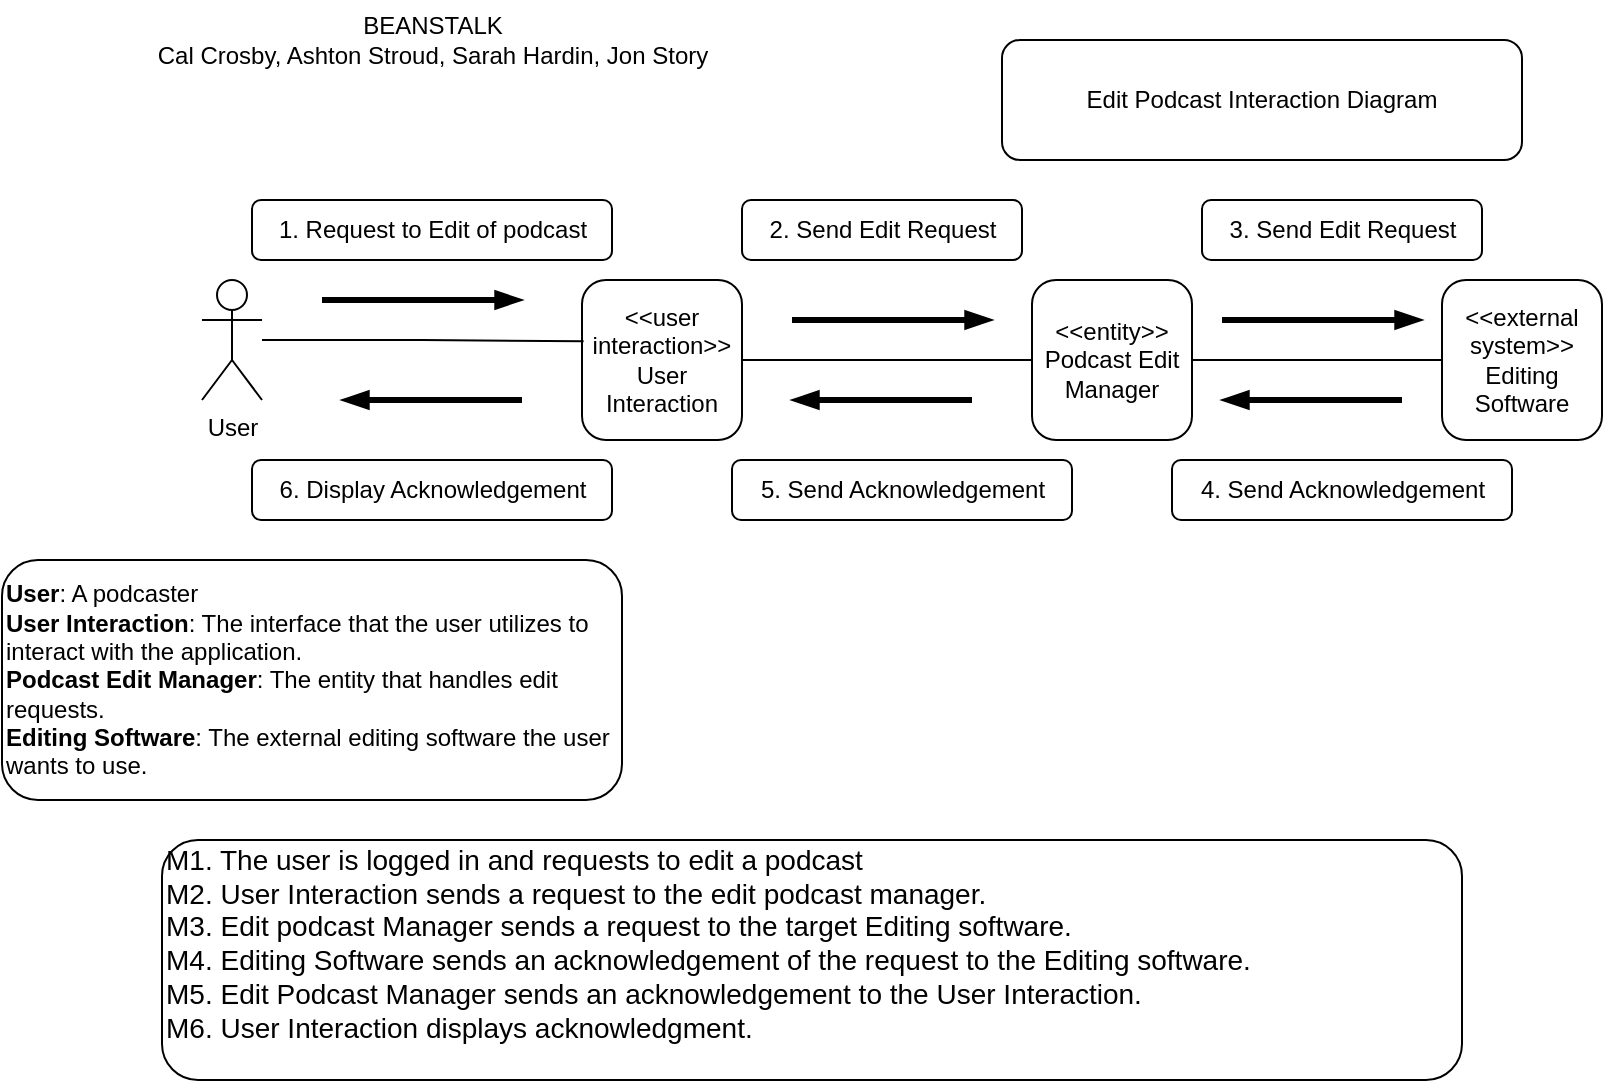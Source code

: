 <mxfile version="22.0.4" type="device">
  <diagram name="Page-1" id="3gxddhXzKKZRk-OIyxOT">
    <mxGraphModel dx="606" dy="669" grid="1" gridSize="10" guides="1" tooltips="1" connect="1" arrows="1" fold="1" page="1" pageScale="1" pageWidth="850" pageHeight="1100" math="0" shadow="0">
      <root>
        <mxCell id="0" />
        <mxCell id="1" parent="0" />
        <mxCell id="OSn7Ex0KW1HROBWdStls-2" value="Edit Podcast Interaction Diagram" style="rounded=1;whiteSpace=wrap;html=1;" parent="1" vertex="1">
          <mxGeometry x="530" y="30" width="260" height="60" as="geometry" />
        </mxCell>
        <mxCell id="OSn7Ex0KW1HROBWdStls-3" value="&lt;span style=&quot;font-size: 14px;&quot;&gt;M1. The user is logged in and requests to edit a podcast&lt;br&gt;M2. User Interaction sends a request to the edit podcast manager.&lt;br&gt;M3. Edit podcast Manager sends a request to the target Editing software.&lt;br&gt;M4. Editing Software sends an acknowledgement of the request to the Editing software.&lt;br&gt;M5. Edit Podcast Manager sends an acknowledgement to the User Interaction.&lt;br&gt;M6. User Interaction displays acknowledgment.&lt;br&gt;&lt;br&gt;&lt;/span&gt;" style="rounded=1;whiteSpace=wrap;html=1;align=left;" parent="1" vertex="1">
          <mxGeometry x="110" y="430" width="650" height="120" as="geometry" />
        </mxCell>
        <mxCell id="OSn7Ex0KW1HROBWdStls-4" value="&lt;b&gt;User&lt;/b&gt;: A podcaster&lt;br&gt;&lt;b&gt;User Interaction&lt;/b&gt;: The interface that the user utilizes to interact with the application.&lt;br&gt;&lt;b&gt;Podcast Edit Manager&lt;/b&gt;: The entity that handles edit requests.&lt;br&gt;&lt;b&gt;Editing Software&lt;/b&gt;: The external editing software the user wants to use." style="rounded=1;whiteSpace=wrap;html=1;align=left;" parent="1" vertex="1">
          <mxGeometry x="30" y="290" width="310" height="120" as="geometry" />
        </mxCell>
        <mxCell id="OSn7Ex0KW1HROBWdStls-5" value="User" style="shape=umlActor;verticalLabelPosition=bottom;verticalAlign=top;html=1;outlineConnect=0;" parent="1" vertex="1">
          <mxGeometry x="130" y="150" width="30" height="60" as="geometry" />
        </mxCell>
        <mxCell id="0dLl7Db_bLqx3fOjTKsX-8" style="edgeStyle=orthogonalEdgeStyle;rounded=0;orthogonalLoop=1;jettySize=auto;html=1;entryX=0;entryY=0.5;entryDx=0;entryDy=0;endArrow=none;endFill=0;" parent="1" source="OSn7Ex0KW1HROBWdStls-6" target="0dLl7Db_bLqx3fOjTKsX-1" edge="1">
          <mxGeometry relative="1" as="geometry" />
        </mxCell>
        <mxCell id="OSn7Ex0KW1HROBWdStls-6" value="&amp;lt;&amp;lt;user interaction&amp;gt;&amp;gt;&lt;br&gt;User Interaction" style="whiteSpace=wrap;html=1;aspect=fixed;rounded=1;" parent="1" vertex="1">
          <mxGeometry x="320" y="150" width="80" height="80" as="geometry" />
        </mxCell>
        <mxCell id="OSn7Ex0KW1HROBWdStls-7" style="edgeStyle=orthogonalEdgeStyle;rounded=0;orthogonalLoop=1;jettySize=auto;html=1;entryX=0.01;entryY=0.383;entryDx=0;entryDy=0;entryPerimeter=0;endArrow=none;endFill=0;" parent="1" source="OSn7Ex0KW1HROBWdStls-5" target="OSn7Ex0KW1HROBWdStls-6" edge="1">
          <mxGeometry relative="1" as="geometry" />
        </mxCell>
        <mxCell id="OSn7Ex0KW1HROBWdStls-8" value="" style="endArrow=blockThin;html=1;rounded=0;strokeWidth=3;endFill=1;" parent="1" edge="1">
          <mxGeometry width="50" height="50" relative="1" as="geometry">
            <mxPoint x="190" y="160" as="sourcePoint" />
            <mxPoint x="290" y="160" as="targetPoint" />
            <Array as="points" />
          </mxGeometry>
        </mxCell>
        <mxCell id="OSn7Ex0KW1HROBWdStls-10" value="" style="endArrow=blockThin;html=1;rounded=0;strokeWidth=3;endFill=1;" parent="1" edge="1">
          <mxGeometry width="50" height="50" relative="1" as="geometry">
            <mxPoint x="290" y="210" as="sourcePoint" />
            <mxPoint x="200" y="210" as="targetPoint" />
            <Array as="points" />
          </mxGeometry>
        </mxCell>
        <mxCell id="OSn7Ex0KW1HROBWdStls-12" value="" style="endArrow=blockThin;html=1;rounded=0;strokeWidth=3;endFill=1;" parent="1" edge="1">
          <mxGeometry width="50" height="50" relative="1" as="geometry">
            <mxPoint x="515" y="210" as="sourcePoint" />
            <mxPoint x="425" y="210" as="targetPoint" />
            <Array as="points" />
          </mxGeometry>
        </mxCell>
        <mxCell id="OSn7Ex0KW1HROBWdStls-13" value="" style="endArrow=blockThin;html=1;rounded=0;strokeWidth=3;endFill=1;" parent="1" edge="1">
          <mxGeometry width="50" height="50" relative="1" as="geometry">
            <mxPoint x="425" y="170" as="sourcePoint" />
            <mxPoint x="525" y="170" as="targetPoint" />
            <Array as="points" />
          </mxGeometry>
        </mxCell>
        <mxCell id="OSn7Ex0KW1HROBWdStls-14" value="1. Request to Edit of podcast" style="text;html=1;align=center;verticalAlign=middle;resizable=0;points=[];autosize=1;strokeColor=default;fillColor=none;rounded=1;" parent="1" vertex="1">
          <mxGeometry x="155" y="110" width="180" height="30" as="geometry" />
        </mxCell>
        <mxCell id="OSn7Ex0KW1HROBWdStls-16" value="2. Send Edit Request" style="text;html=1;align=center;verticalAlign=middle;resizable=0;points=[];autosize=1;strokeColor=default;fillColor=none;rounded=1;" parent="1" vertex="1">
          <mxGeometry x="400" y="110" width="140" height="30" as="geometry" />
        </mxCell>
        <mxCell id="OSn7Ex0KW1HROBWdStls-17" value="5. Send Acknowledgement" style="text;html=1;align=center;verticalAlign=middle;resizable=0;points=[];autosize=1;strokeColor=default;fillColor=none;rounded=1;" parent="1" vertex="1">
          <mxGeometry x="395" y="240" width="170" height="30" as="geometry" />
        </mxCell>
        <mxCell id="OSn7Ex0KW1HROBWdStls-18" value="6. Display Acknowledgement" style="text;html=1;align=center;verticalAlign=middle;resizable=0;points=[];autosize=1;strokeColor=default;fillColor=none;rounded=1;" parent="1" vertex="1">
          <mxGeometry x="155" y="240" width="180" height="30" as="geometry" />
        </mxCell>
        <mxCell id="0dLl7Db_bLqx3fOjTKsX-9" style="edgeStyle=orthogonalEdgeStyle;rounded=0;orthogonalLoop=1;jettySize=auto;html=1;entryX=0;entryY=0.5;entryDx=0;entryDy=0;endArrow=none;endFill=0;" parent="1" source="0dLl7Db_bLqx3fOjTKsX-1" target="0dLl7Db_bLqx3fOjTKsX-3" edge="1">
          <mxGeometry relative="1" as="geometry" />
        </mxCell>
        <mxCell id="0dLl7Db_bLqx3fOjTKsX-1" value="&amp;lt;&amp;lt;entity&amp;gt;&amp;gt;&lt;br&gt;Podcast Edit Manager" style="whiteSpace=wrap;html=1;aspect=fixed;rounded=1;" parent="1" vertex="1">
          <mxGeometry x="545" y="150" width="80" height="80" as="geometry" />
        </mxCell>
        <mxCell id="0dLl7Db_bLqx3fOjTKsX-3" value="&amp;lt;&amp;lt;external system&amp;gt;&amp;gt;&lt;br&gt;Editing Software" style="whiteSpace=wrap;html=1;aspect=fixed;rounded=1;" parent="1" vertex="1">
          <mxGeometry x="750" y="150" width="80" height="80" as="geometry" />
        </mxCell>
        <mxCell id="0dLl7Db_bLqx3fOjTKsX-4" value="" style="endArrow=blockThin;html=1;rounded=0;strokeWidth=3;endFill=1;" parent="1" edge="1">
          <mxGeometry width="50" height="50" relative="1" as="geometry">
            <mxPoint x="640" y="170" as="sourcePoint" />
            <mxPoint x="740" y="170" as="targetPoint" />
            <Array as="points" />
          </mxGeometry>
        </mxCell>
        <mxCell id="0dLl7Db_bLqx3fOjTKsX-5" value="" style="endArrow=blockThin;html=1;rounded=0;strokeWidth=3;endFill=1;" parent="1" edge="1">
          <mxGeometry width="50" height="50" relative="1" as="geometry">
            <mxPoint x="730" y="210" as="sourcePoint" />
            <mxPoint x="640" y="210" as="targetPoint" />
            <Array as="points" />
          </mxGeometry>
        </mxCell>
        <mxCell id="0dLl7Db_bLqx3fOjTKsX-6" value="3. Send Edit Request" style="text;html=1;align=center;verticalAlign=middle;resizable=0;points=[];autosize=1;strokeColor=default;fillColor=none;rounded=1;" parent="1" vertex="1">
          <mxGeometry x="630" y="110" width="140" height="30" as="geometry" />
        </mxCell>
        <mxCell id="0dLl7Db_bLqx3fOjTKsX-7" value="4. Send Acknowledgement" style="text;html=1;align=center;verticalAlign=middle;resizable=0;points=[];autosize=1;strokeColor=default;fillColor=none;rounded=1;" parent="1" vertex="1">
          <mxGeometry x="615" y="240" width="170" height="30" as="geometry" />
        </mxCell>
        <mxCell id="0dLl7Db_bLqx3fOjTKsX-10" value="BEANSTALK&lt;br&gt;Cal Crosby, Ashton Stroud, Sarah Hardin, Jon Story" style="text;html=1;align=center;verticalAlign=middle;resizable=0;points=[];autosize=1;strokeColor=none;fillColor=none;" parent="1" vertex="1">
          <mxGeometry x="95" y="10" width="300" height="40" as="geometry" />
        </mxCell>
      </root>
    </mxGraphModel>
  </diagram>
</mxfile>
